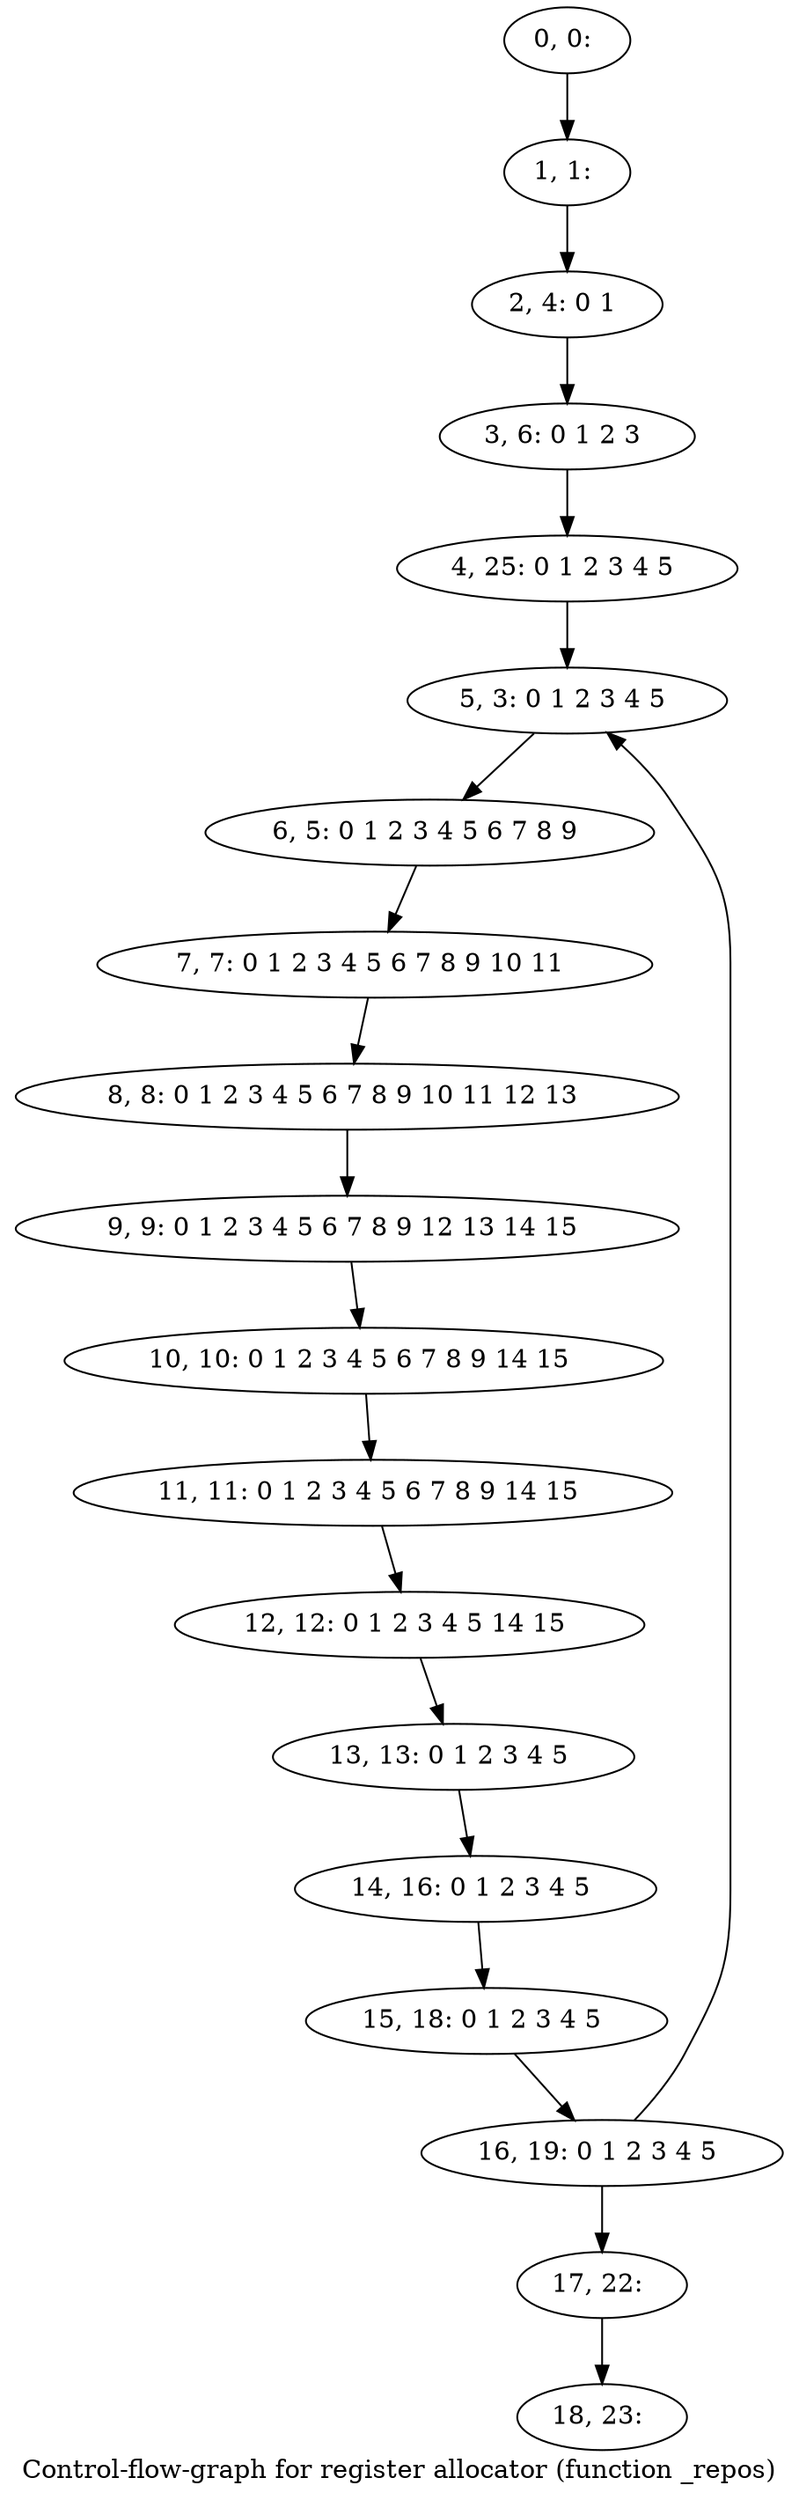 digraph G {
graph [label="Control-flow-graph for register allocator (function _repos)"]
0[label="0, 0: "];
1[label="1, 1: "];
2[label="2, 4: 0 1 "];
3[label="3, 6: 0 1 2 3 "];
4[label="4, 25: 0 1 2 3 4 5 "];
5[label="5, 3: 0 1 2 3 4 5 "];
6[label="6, 5: 0 1 2 3 4 5 6 7 8 9 "];
7[label="7, 7: 0 1 2 3 4 5 6 7 8 9 10 11 "];
8[label="8, 8: 0 1 2 3 4 5 6 7 8 9 10 11 12 13 "];
9[label="9, 9: 0 1 2 3 4 5 6 7 8 9 12 13 14 15 "];
10[label="10, 10: 0 1 2 3 4 5 6 7 8 9 14 15 "];
11[label="11, 11: 0 1 2 3 4 5 6 7 8 9 14 15 "];
12[label="12, 12: 0 1 2 3 4 5 14 15 "];
13[label="13, 13: 0 1 2 3 4 5 "];
14[label="14, 16: 0 1 2 3 4 5 "];
15[label="15, 18: 0 1 2 3 4 5 "];
16[label="16, 19: 0 1 2 3 4 5 "];
17[label="17, 22: "];
18[label="18, 23: "];
0->1 ;
1->2 ;
2->3 ;
3->4 ;
4->5 ;
5->6 ;
6->7 ;
7->8 ;
8->9 ;
9->10 ;
10->11 ;
11->12 ;
12->13 ;
13->14 ;
14->15 ;
15->16 ;
16->17 ;
16->5 ;
17->18 ;
}
